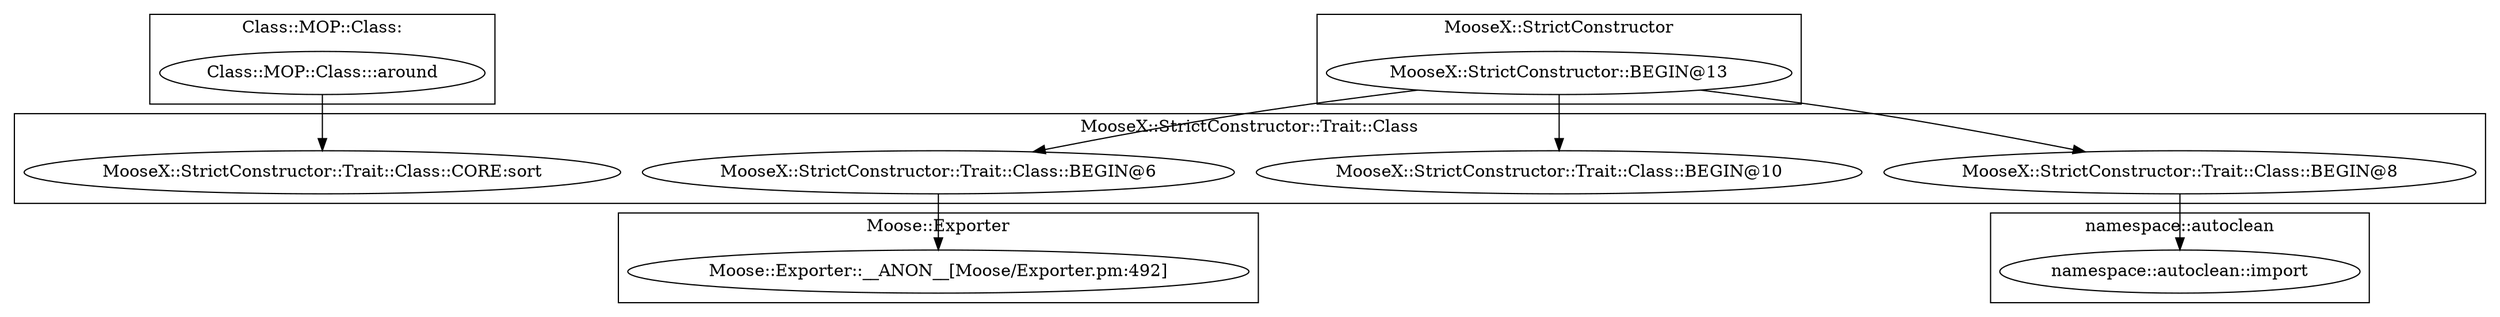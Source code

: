 digraph {
graph [overlap=false]
subgraph cluster_MooseX_StrictConstructor_Trait_Class {
	label="MooseX::StrictConstructor::Trait::Class";
	"MooseX::StrictConstructor::Trait::Class::CORE:sort";
	"MooseX::StrictConstructor::Trait::Class::BEGIN@10";
	"MooseX::StrictConstructor::Trait::Class::BEGIN@6";
	"MooseX::StrictConstructor::Trait::Class::BEGIN@8";
}
subgraph cluster_Class_MOP_Class_ {
	label="Class::MOP::Class:";
	"Class::MOP::Class:::around";
}
subgraph cluster_MooseX_StrictConstructor {
	label="MooseX::StrictConstructor";
	"MooseX::StrictConstructor::BEGIN@13";
}
subgraph cluster_Moose_Exporter {
	label="Moose::Exporter";
	"Moose::Exporter::__ANON__[Moose/Exporter.pm:492]";
}
subgraph cluster_namespace_autoclean {
	label="namespace::autoclean";
	"namespace::autoclean::import";
}
"MooseX::StrictConstructor::BEGIN@13" -> "MooseX::StrictConstructor::Trait::Class::BEGIN@8";
"MooseX::StrictConstructor::BEGIN@13" -> "MooseX::StrictConstructor::Trait::Class::BEGIN@6";
"Class::MOP::Class:::around" -> "MooseX::StrictConstructor::Trait::Class::CORE:sort";
"MooseX::StrictConstructor::Trait::Class::BEGIN@6" -> "Moose::Exporter::__ANON__[Moose/Exporter.pm:492]";
"MooseX::StrictConstructor::Trait::Class::BEGIN@8" -> "namespace::autoclean::import";
"MooseX::StrictConstructor::BEGIN@13" -> "MooseX::StrictConstructor::Trait::Class::BEGIN@10";
}
